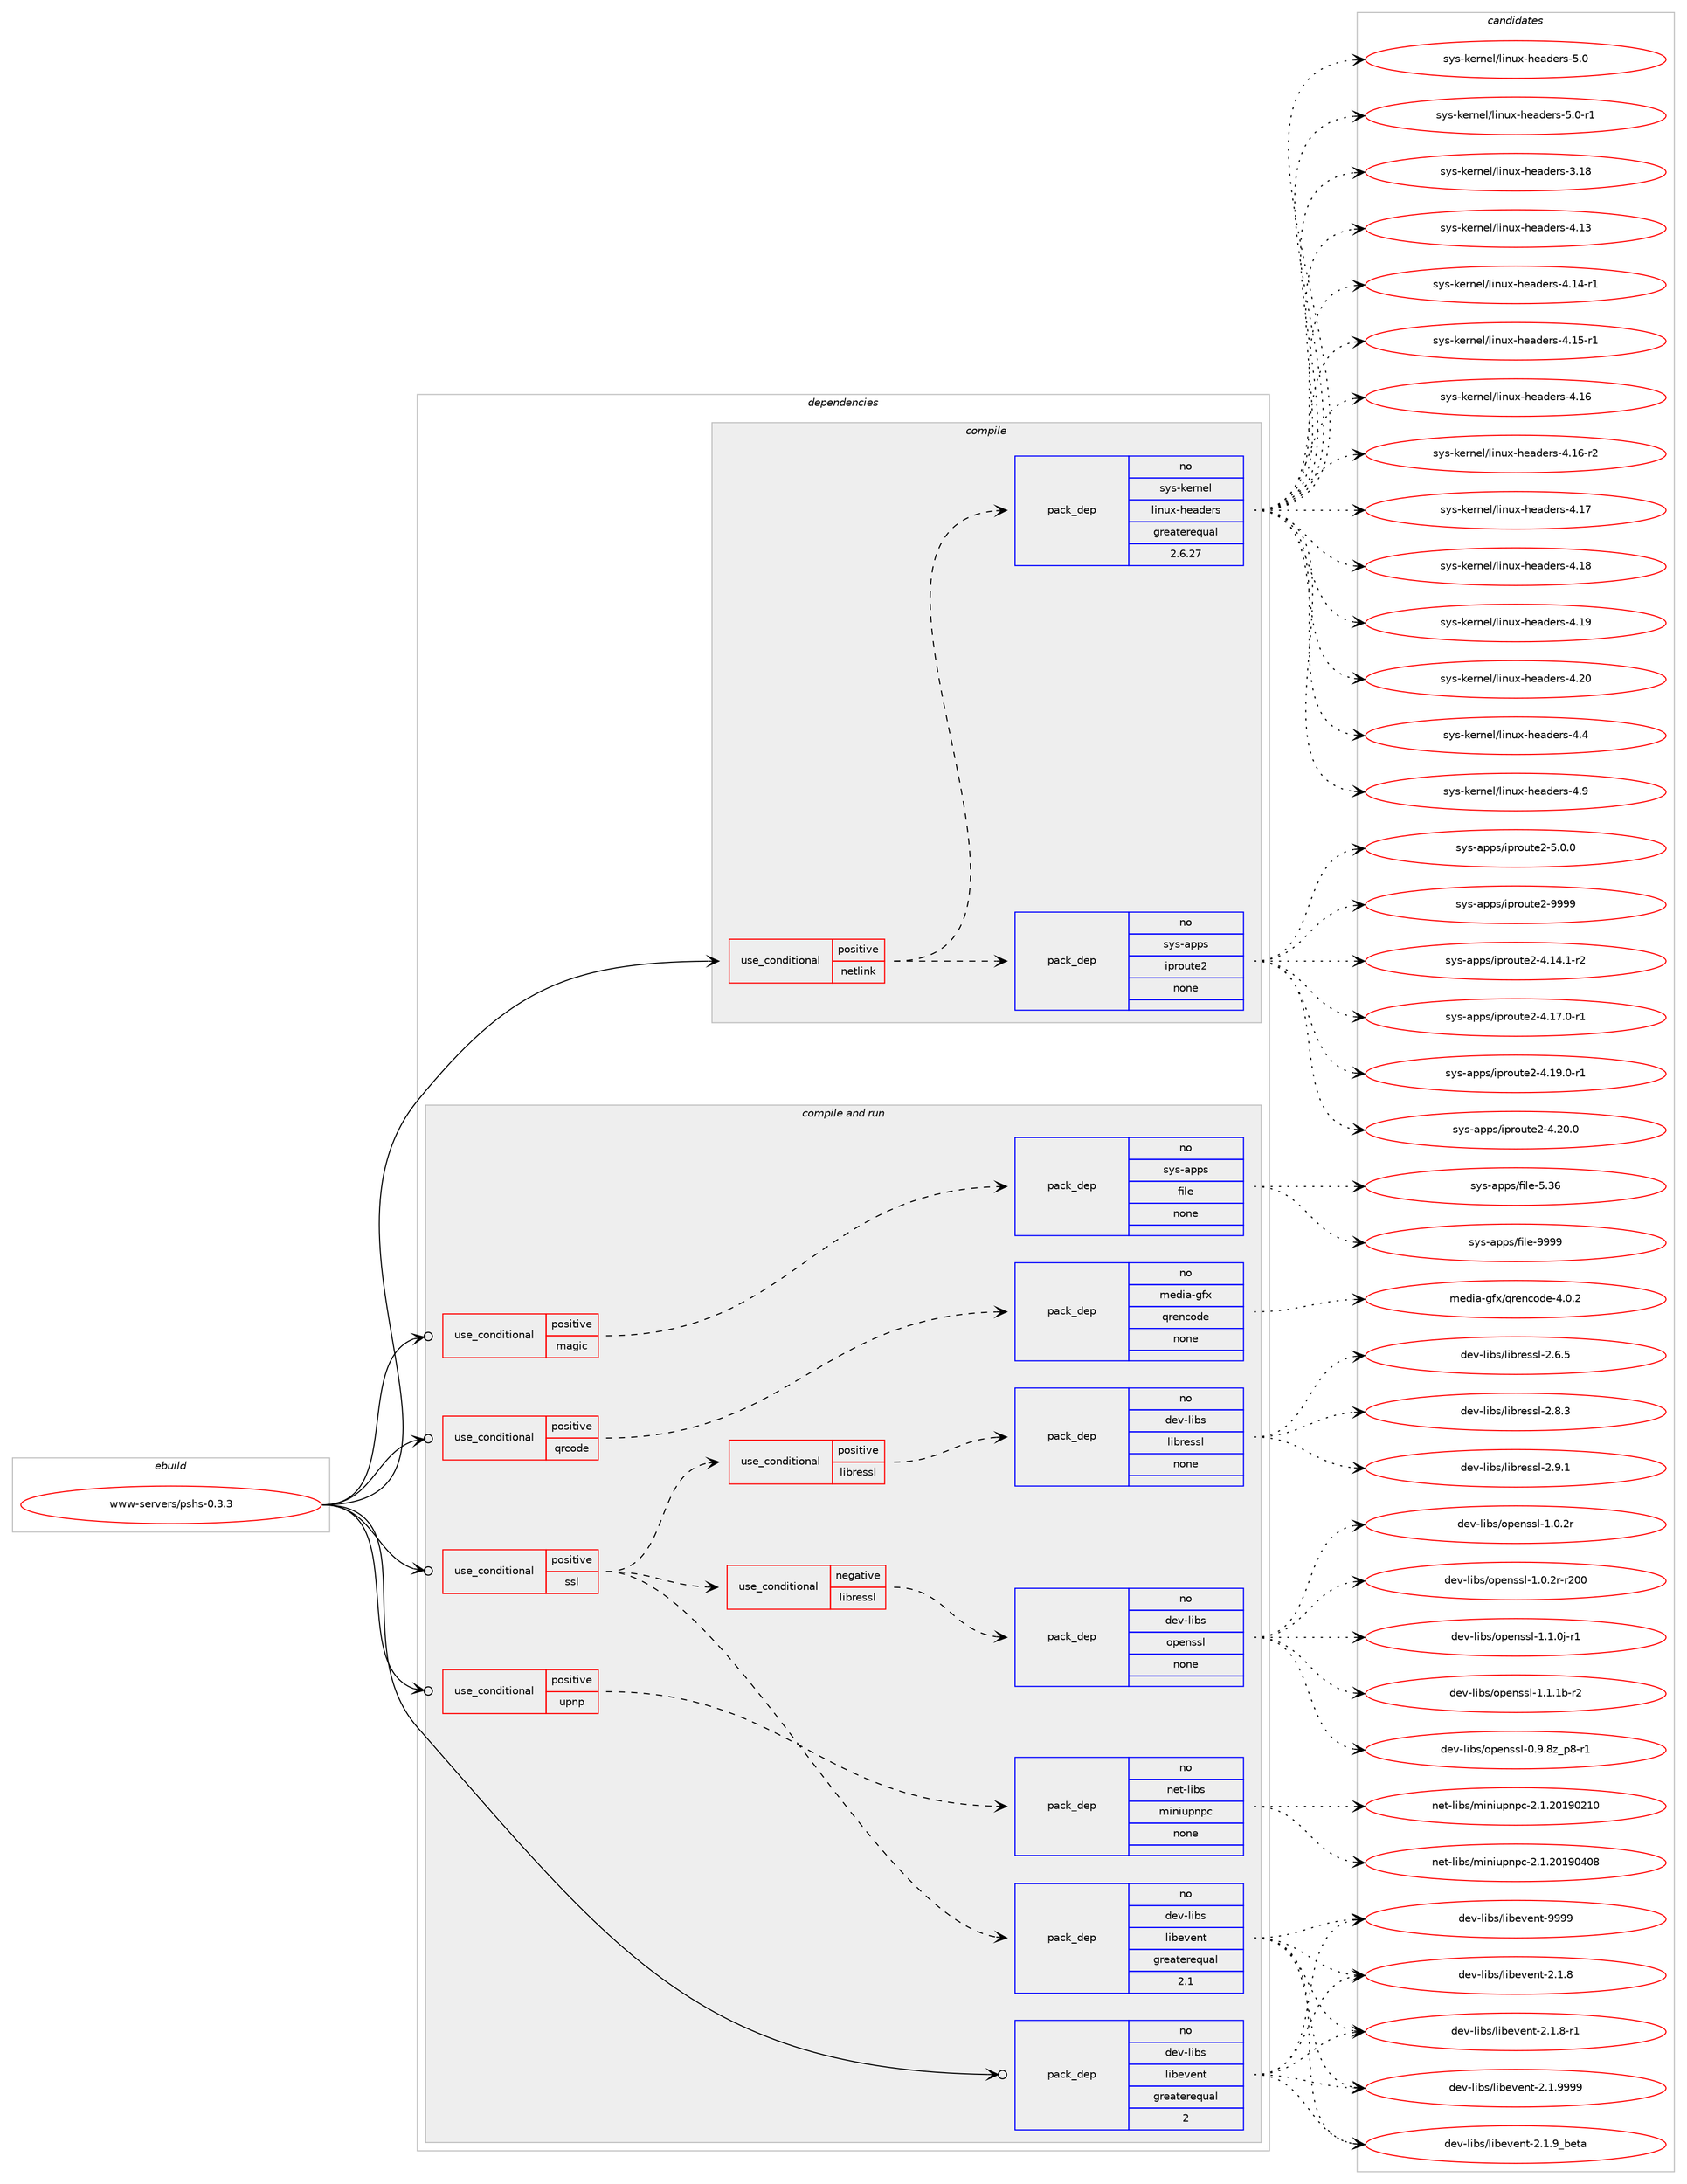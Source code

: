 digraph prolog {

# *************
# Graph options
# *************

newrank=true;
concentrate=true;
compound=true;
graph [rankdir=LR,fontname=Helvetica,fontsize=10,ranksep=1.5];#, ranksep=2.5, nodesep=0.2];
edge  [arrowhead=vee];
node  [fontname=Helvetica,fontsize=10];

# **********
# The ebuild
# **********

subgraph cluster_leftcol {
color=gray;
rank=same;
label=<<i>ebuild</i>>;
id [label="www-servers/pshs-0.3.3", color=red, width=4, href="../www-servers/pshs-0.3.3.svg"];
}

# ****************
# The dependencies
# ****************

subgraph cluster_midcol {
color=gray;
label=<<i>dependencies</i>>;
subgraph cluster_compile {
fillcolor="#eeeeee";
style=filled;
label=<<i>compile</i>>;
subgraph cond1129 {
dependency4550 [label=<<TABLE BORDER="0" CELLBORDER="1" CELLSPACING="0" CELLPADDING="4"><TR><TD ROWSPAN="3" CELLPADDING="10">use_conditional</TD></TR><TR><TD>positive</TD></TR><TR><TD>netlink</TD></TR></TABLE>>, shape=none, color=red];
subgraph pack3345 {
dependency4551 [label=<<TABLE BORDER="0" CELLBORDER="1" CELLSPACING="0" CELLPADDING="4" WIDTH="220"><TR><TD ROWSPAN="6" CELLPADDING="30">pack_dep</TD></TR><TR><TD WIDTH="110">no</TD></TR><TR><TD>sys-apps</TD></TR><TR><TD>iproute2</TD></TR><TR><TD>none</TD></TR><TR><TD></TD></TR></TABLE>>, shape=none, color=blue];
}
dependency4550:e -> dependency4551:w [weight=20,style="dashed",arrowhead="vee"];
subgraph pack3346 {
dependency4552 [label=<<TABLE BORDER="0" CELLBORDER="1" CELLSPACING="0" CELLPADDING="4" WIDTH="220"><TR><TD ROWSPAN="6" CELLPADDING="30">pack_dep</TD></TR><TR><TD WIDTH="110">no</TD></TR><TR><TD>sys-kernel</TD></TR><TR><TD>linux-headers</TD></TR><TR><TD>greaterequal</TD></TR><TR><TD>2.6.27</TD></TR></TABLE>>, shape=none, color=blue];
}
dependency4550:e -> dependency4552:w [weight=20,style="dashed",arrowhead="vee"];
}
id:e -> dependency4550:w [weight=20,style="solid",arrowhead="vee"];
}
subgraph cluster_compileandrun {
fillcolor="#eeeeee";
style=filled;
label=<<i>compile and run</i>>;
subgraph cond1130 {
dependency4553 [label=<<TABLE BORDER="0" CELLBORDER="1" CELLSPACING="0" CELLPADDING="4"><TR><TD ROWSPAN="3" CELLPADDING="10">use_conditional</TD></TR><TR><TD>positive</TD></TR><TR><TD>magic</TD></TR></TABLE>>, shape=none, color=red];
subgraph pack3347 {
dependency4554 [label=<<TABLE BORDER="0" CELLBORDER="1" CELLSPACING="0" CELLPADDING="4" WIDTH="220"><TR><TD ROWSPAN="6" CELLPADDING="30">pack_dep</TD></TR><TR><TD WIDTH="110">no</TD></TR><TR><TD>sys-apps</TD></TR><TR><TD>file</TD></TR><TR><TD>none</TD></TR><TR><TD></TD></TR></TABLE>>, shape=none, color=blue];
}
dependency4553:e -> dependency4554:w [weight=20,style="dashed",arrowhead="vee"];
}
id:e -> dependency4553:w [weight=20,style="solid",arrowhead="odotvee"];
subgraph cond1131 {
dependency4555 [label=<<TABLE BORDER="0" CELLBORDER="1" CELLSPACING="0" CELLPADDING="4"><TR><TD ROWSPAN="3" CELLPADDING="10">use_conditional</TD></TR><TR><TD>positive</TD></TR><TR><TD>qrcode</TD></TR></TABLE>>, shape=none, color=red];
subgraph pack3348 {
dependency4556 [label=<<TABLE BORDER="0" CELLBORDER="1" CELLSPACING="0" CELLPADDING="4" WIDTH="220"><TR><TD ROWSPAN="6" CELLPADDING="30">pack_dep</TD></TR><TR><TD WIDTH="110">no</TD></TR><TR><TD>media-gfx</TD></TR><TR><TD>qrencode</TD></TR><TR><TD>none</TD></TR><TR><TD></TD></TR></TABLE>>, shape=none, color=blue];
}
dependency4555:e -> dependency4556:w [weight=20,style="dashed",arrowhead="vee"];
}
id:e -> dependency4555:w [weight=20,style="solid",arrowhead="odotvee"];
subgraph cond1132 {
dependency4557 [label=<<TABLE BORDER="0" CELLBORDER="1" CELLSPACING="0" CELLPADDING="4"><TR><TD ROWSPAN="3" CELLPADDING="10">use_conditional</TD></TR><TR><TD>positive</TD></TR><TR><TD>ssl</TD></TR></TABLE>>, shape=none, color=red];
subgraph pack3349 {
dependency4558 [label=<<TABLE BORDER="0" CELLBORDER="1" CELLSPACING="0" CELLPADDING="4" WIDTH="220"><TR><TD ROWSPAN="6" CELLPADDING="30">pack_dep</TD></TR><TR><TD WIDTH="110">no</TD></TR><TR><TD>dev-libs</TD></TR><TR><TD>libevent</TD></TR><TR><TD>greaterequal</TD></TR><TR><TD>2.1</TD></TR></TABLE>>, shape=none, color=blue];
}
dependency4557:e -> dependency4558:w [weight=20,style="dashed",arrowhead="vee"];
subgraph cond1133 {
dependency4559 [label=<<TABLE BORDER="0" CELLBORDER="1" CELLSPACING="0" CELLPADDING="4"><TR><TD ROWSPAN="3" CELLPADDING="10">use_conditional</TD></TR><TR><TD>negative</TD></TR><TR><TD>libressl</TD></TR></TABLE>>, shape=none, color=red];
subgraph pack3350 {
dependency4560 [label=<<TABLE BORDER="0" CELLBORDER="1" CELLSPACING="0" CELLPADDING="4" WIDTH="220"><TR><TD ROWSPAN="6" CELLPADDING="30">pack_dep</TD></TR><TR><TD WIDTH="110">no</TD></TR><TR><TD>dev-libs</TD></TR><TR><TD>openssl</TD></TR><TR><TD>none</TD></TR><TR><TD></TD></TR></TABLE>>, shape=none, color=blue];
}
dependency4559:e -> dependency4560:w [weight=20,style="dashed",arrowhead="vee"];
}
dependency4557:e -> dependency4559:w [weight=20,style="dashed",arrowhead="vee"];
subgraph cond1134 {
dependency4561 [label=<<TABLE BORDER="0" CELLBORDER="1" CELLSPACING="0" CELLPADDING="4"><TR><TD ROWSPAN="3" CELLPADDING="10">use_conditional</TD></TR><TR><TD>positive</TD></TR><TR><TD>libressl</TD></TR></TABLE>>, shape=none, color=red];
subgraph pack3351 {
dependency4562 [label=<<TABLE BORDER="0" CELLBORDER="1" CELLSPACING="0" CELLPADDING="4" WIDTH="220"><TR><TD ROWSPAN="6" CELLPADDING="30">pack_dep</TD></TR><TR><TD WIDTH="110">no</TD></TR><TR><TD>dev-libs</TD></TR><TR><TD>libressl</TD></TR><TR><TD>none</TD></TR><TR><TD></TD></TR></TABLE>>, shape=none, color=blue];
}
dependency4561:e -> dependency4562:w [weight=20,style="dashed",arrowhead="vee"];
}
dependency4557:e -> dependency4561:w [weight=20,style="dashed",arrowhead="vee"];
}
id:e -> dependency4557:w [weight=20,style="solid",arrowhead="odotvee"];
subgraph cond1135 {
dependency4563 [label=<<TABLE BORDER="0" CELLBORDER="1" CELLSPACING="0" CELLPADDING="4"><TR><TD ROWSPAN="3" CELLPADDING="10">use_conditional</TD></TR><TR><TD>positive</TD></TR><TR><TD>upnp</TD></TR></TABLE>>, shape=none, color=red];
subgraph pack3352 {
dependency4564 [label=<<TABLE BORDER="0" CELLBORDER="1" CELLSPACING="0" CELLPADDING="4" WIDTH="220"><TR><TD ROWSPAN="6" CELLPADDING="30">pack_dep</TD></TR><TR><TD WIDTH="110">no</TD></TR><TR><TD>net-libs</TD></TR><TR><TD>miniupnpc</TD></TR><TR><TD>none</TD></TR><TR><TD></TD></TR></TABLE>>, shape=none, color=blue];
}
dependency4563:e -> dependency4564:w [weight=20,style="dashed",arrowhead="vee"];
}
id:e -> dependency4563:w [weight=20,style="solid",arrowhead="odotvee"];
subgraph pack3353 {
dependency4565 [label=<<TABLE BORDER="0" CELLBORDER="1" CELLSPACING="0" CELLPADDING="4" WIDTH="220"><TR><TD ROWSPAN="6" CELLPADDING="30">pack_dep</TD></TR><TR><TD WIDTH="110">no</TD></TR><TR><TD>dev-libs</TD></TR><TR><TD>libevent</TD></TR><TR><TD>greaterequal</TD></TR><TR><TD>2</TD></TR></TABLE>>, shape=none, color=blue];
}
id:e -> dependency4565:w [weight=20,style="solid",arrowhead="odotvee"];
}
subgraph cluster_run {
fillcolor="#eeeeee";
style=filled;
label=<<i>run</i>>;
}
}

# **************
# The candidates
# **************

subgraph cluster_choices {
rank=same;
color=gray;
label=<<i>candidates</i>>;

subgraph choice3345 {
color=black;
nodesep=1;
choice11512111545971121121154710511211411111711610150455246495246494511450 [label="sys-apps/iproute2-4.14.1-r2", color=red, width=4,href="../sys-apps/iproute2-4.14.1-r2.svg"];
choice11512111545971121121154710511211411111711610150455246495546484511449 [label="sys-apps/iproute2-4.17.0-r1", color=red, width=4,href="../sys-apps/iproute2-4.17.0-r1.svg"];
choice11512111545971121121154710511211411111711610150455246495746484511449 [label="sys-apps/iproute2-4.19.0-r1", color=red, width=4,href="../sys-apps/iproute2-4.19.0-r1.svg"];
choice1151211154597112112115471051121141111171161015045524650484648 [label="sys-apps/iproute2-4.20.0", color=red, width=4,href="../sys-apps/iproute2-4.20.0.svg"];
choice11512111545971121121154710511211411111711610150455346484648 [label="sys-apps/iproute2-5.0.0", color=red, width=4,href="../sys-apps/iproute2-5.0.0.svg"];
choice115121115459711211211547105112114111117116101504557575757 [label="sys-apps/iproute2-9999", color=red, width=4,href="../sys-apps/iproute2-9999.svg"];
dependency4551:e -> choice11512111545971121121154710511211411111711610150455246495246494511450:w [style=dotted,weight="100"];
dependency4551:e -> choice11512111545971121121154710511211411111711610150455246495546484511449:w [style=dotted,weight="100"];
dependency4551:e -> choice11512111545971121121154710511211411111711610150455246495746484511449:w [style=dotted,weight="100"];
dependency4551:e -> choice1151211154597112112115471051121141111171161015045524650484648:w [style=dotted,weight="100"];
dependency4551:e -> choice11512111545971121121154710511211411111711610150455346484648:w [style=dotted,weight="100"];
dependency4551:e -> choice115121115459711211211547105112114111117116101504557575757:w [style=dotted,weight="100"];
}
subgraph choice3346 {
color=black;
nodesep=1;
choice115121115451071011141101011084710810511011712045104101971001011141154551464956 [label="sys-kernel/linux-headers-3.18", color=red, width=4,href="../sys-kernel/linux-headers-3.18.svg"];
choice115121115451071011141101011084710810511011712045104101971001011141154552464951 [label="sys-kernel/linux-headers-4.13", color=red, width=4,href="../sys-kernel/linux-headers-4.13.svg"];
choice1151211154510710111411010110847108105110117120451041019710010111411545524649524511449 [label="sys-kernel/linux-headers-4.14-r1", color=red, width=4,href="../sys-kernel/linux-headers-4.14-r1.svg"];
choice1151211154510710111411010110847108105110117120451041019710010111411545524649534511449 [label="sys-kernel/linux-headers-4.15-r1", color=red, width=4,href="../sys-kernel/linux-headers-4.15-r1.svg"];
choice115121115451071011141101011084710810511011712045104101971001011141154552464954 [label="sys-kernel/linux-headers-4.16", color=red, width=4,href="../sys-kernel/linux-headers-4.16.svg"];
choice1151211154510710111411010110847108105110117120451041019710010111411545524649544511450 [label="sys-kernel/linux-headers-4.16-r2", color=red, width=4,href="../sys-kernel/linux-headers-4.16-r2.svg"];
choice115121115451071011141101011084710810511011712045104101971001011141154552464955 [label="sys-kernel/linux-headers-4.17", color=red, width=4,href="../sys-kernel/linux-headers-4.17.svg"];
choice115121115451071011141101011084710810511011712045104101971001011141154552464956 [label="sys-kernel/linux-headers-4.18", color=red, width=4,href="../sys-kernel/linux-headers-4.18.svg"];
choice115121115451071011141101011084710810511011712045104101971001011141154552464957 [label="sys-kernel/linux-headers-4.19", color=red, width=4,href="../sys-kernel/linux-headers-4.19.svg"];
choice115121115451071011141101011084710810511011712045104101971001011141154552465048 [label="sys-kernel/linux-headers-4.20", color=red, width=4,href="../sys-kernel/linux-headers-4.20.svg"];
choice1151211154510710111411010110847108105110117120451041019710010111411545524652 [label="sys-kernel/linux-headers-4.4", color=red, width=4,href="../sys-kernel/linux-headers-4.4.svg"];
choice1151211154510710111411010110847108105110117120451041019710010111411545524657 [label="sys-kernel/linux-headers-4.9", color=red, width=4,href="../sys-kernel/linux-headers-4.9.svg"];
choice1151211154510710111411010110847108105110117120451041019710010111411545534648 [label="sys-kernel/linux-headers-5.0", color=red, width=4,href="../sys-kernel/linux-headers-5.0.svg"];
choice11512111545107101114110101108471081051101171204510410197100101114115455346484511449 [label="sys-kernel/linux-headers-5.0-r1", color=red, width=4,href="../sys-kernel/linux-headers-5.0-r1.svg"];
dependency4552:e -> choice115121115451071011141101011084710810511011712045104101971001011141154551464956:w [style=dotted,weight="100"];
dependency4552:e -> choice115121115451071011141101011084710810511011712045104101971001011141154552464951:w [style=dotted,weight="100"];
dependency4552:e -> choice1151211154510710111411010110847108105110117120451041019710010111411545524649524511449:w [style=dotted,weight="100"];
dependency4552:e -> choice1151211154510710111411010110847108105110117120451041019710010111411545524649534511449:w [style=dotted,weight="100"];
dependency4552:e -> choice115121115451071011141101011084710810511011712045104101971001011141154552464954:w [style=dotted,weight="100"];
dependency4552:e -> choice1151211154510710111411010110847108105110117120451041019710010111411545524649544511450:w [style=dotted,weight="100"];
dependency4552:e -> choice115121115451071011141101011084710810511011712045104101971001011141154552464955:w [style=dotted,weight="100"];
dependency4552:e -> choice115121115451071011141101011084710810511011712045104101971001011141154552464956:w [style=dotted,weight="100"];
dependency4552:e -> choice115121115451071011141101011084710810511011712045104101971001011141154552464957:w [style=dotted,weight="100"];
dependency4552:e -> choice115121115451071011141101011084710810511011712045104101971001011141154552465048:w [style=dotted,weight="100"];
dependency4552:e -> choice1151211154510710111411010110847108105110117120451041019710010111411545524652:w [style=dotted,weight="100"];
dependency4552:e -> choice1151211154510710111411010110847108105110117120451041019710010111411545524657:w [style=dotted,weight="100"];
dependency4552:e -> choice1151211154510710111411010110847108105110117120451041019710010111411545534648:w [style=dotted,weight="100"];
dependency4552:e -> choice11512111545107101114110101108471081051101171204510410197100101114115455346484511449:w [style=dotted,weight="100"];
}
subgraph choice3347 {
color=black;
nodesep=1;
choice1151211154597112112115471021051081014553465154 [label="sys-apps/file-5.36", color=red, width=4,href="../sys-apps/file-5.36.svg"];
choice1151211154597112112115471021051081014557575757 [label="sys-apps/file-9999", color=red, width=4,href="../sys-apps/file-9999.svg"];
dependency4554:e -> choice1151211154597112112115471021051081014553465154:w [style=dotted,weight="100"];
dependency4554:e -> choice1151211154597112112115471021051081014557575757:w [style=dotted,weight="100"];
}
subgraph choice3348 {
color=black;
nodesep=1;
choice10910110010597451031021204711311410111099111100101455246484650 [label="media-gfx/qrencode-4.0.2", color=red, width=4,href="../media-gfx/qrencode-4.0.2.svg"];
dependency4556:e -> choice10910110010597451031021204711311410111099111100101455246484650:w [style=dotted,weight="100"];
}
subgraph choice3349 {
color=black;
nodesep=1;
choice10010111845108105981154710810598101118101110116455046494656 [label="dev-libs/libevent-2.1.8", color=red, width=4,href="../dev-libs/libevent-2.1.8.svg"];
choice100101118451081059811547108105981011181011101164550464946564511449 [label="dev-libs/libevent-2.1.8-r1", color=red, width=4,href="../dev-libs/libevent-2.1.8-r1.svg"];
choice10010111845108105981154710810598101118101110116455046494657575757 [label="dev-libs/libevent-2.1.9999", color=red, width=4,href="../dev-libs/libevent-2.1.9999.svg"];
choice10010111845108105981154710810598101118101110116455046494657959810111697 [label="dev-libs/libevent-2.1.9_beta", color=red, width=4,href="../dev-libs/libevent-2.1.9_beta.svg"];
choice100101118451081059811547108105981011181011101164557575757 [label="dev-libs/libevent-9999", color=red, width=4,href="../dev-libs/libevent-9999.svg"];
dependency4558:e -> choice10010111845108105981154710810598101118101110116455046494656:w [style=dotted,weight="100"];
dependency4558:e -> choice100101118451081059811547108105981011181011101164550464946564511449:w [style=dotted,weight="100"];
dependency4558:e -> choice10010111845108105981154710810598101118101110116455046494657575757:w [style=dotted,weight="100"];
dependency4558:e -> choice10010111845108105981154710810598101118101110116455046494657959810111697:w [style=dotted,weight="100"];
dependency4558:e -> choice100101118451081059811547108105981011181011101164557575757:w [style=dotted,weight="100"];
}
subgraph choice3350 {
color=black;
nodesep=1;
choice10010111845108105981154711111210111011511510845484657465612295112564511449 [label="dev-libs/openssl-0.9.8z_p8-r1", color=red, width=4,href="../dev-libs/openssl-0.9.8z_p8-r1.svg"];
choice100101118451081059811547111112101110115115108454946484650114 [label="dev-libs/openssl-1.0.2r", color=red, width=4,href="../dev-libs/openssl-1.0.2r.svg"];
choice10010111845108105981154711111210111011511510845494648465011445114504848 [label="dev-libs/openssl-1.0.2r-r200", color=red, width=4,href="../dev-libs/openssl-1.0.2r-r200.svg"];
choice1001011184510810598115471111121011101151151084549464946481064511449 [label="dev-libs/openssl-1.1.0j-r1", color=red, width=4,href="../dev-libs/openssl-1.1.0j-r1.svg"];
choice100101118451081059811547111112101110115115108454946494649984511450 [label="dev-libs/openssl-1.1.1b-r2", color=red, width=4,href="../dev-libs/openssl-1.1.1b-r2.svg"];
dependency4560:e -> choice10010111845108105981154711111210111011511510845484657465612295112564511449:w [style=dotted,weight="100"];
dependency4560:e -> choice100101118451081059811547111112101110115115108454946484650114:w [style=dotted,weight="100"];
dependency4560:e -> choice10010111845108105981154711111210111011511510845494648465011445114504848:w [style=dotted,weight="100"];
dependency4560:e -> choice1001011184510810598115471111121011101151151084549464946481064511449:w [style=dotted,weight="100"];
dependency4560:e -> choice100101118451081059811547111112101110115115108454946494649984511450:w [style=dotted,weight="100"];
}
subgraph choice3351 {
color=black;
nodesep=1;
choice10010111845108105981154710810598114101115115108455046544653 [label="dev-libs/libressl-2.6.5", color=red, width=4,href="../dev-libs/libressl-2.6.5.svg"];
choice10010111845108105981154710810598114101115115108455046564651 [label="dev-libs/libressl-2.8.3", color=red, width=4,href="../dev-libs/libressl-2.8.3.svg"];
choice10010111845108105981154710810598114101115115108455046574649 [label="dev-libs/libressl-2.9.1", color=red, width=4,href="../dev-libs/libressl-2.9.1.svg"];
dependency4562:e -> choice10010111845108105981154710810598114101115115108455046544653:w [style=dotted,weight="100"];
dependency4562:e -> choice10010111845108105981154710810598114101115115108455046564651:w [style=dotted,weight="100"];
dependency4562:e -> choice10010111845108105981154710810598114101115115108455046574649:w [style=dotted,weight="100"];
}
subgraph choice3352 {
color=black;
nodesep=1;
choice1101011164510810598115471091051101051171121101129945504649465048495748504948 [label="net-libs/miniupnpc-2.1.20190210", color=red, width=4,href="../net-libs/miniupnpc-2.1.20190210.svg"];
choice1101011164510810598115471091051101051171121101129945504649465048495748524856 [label="net-libs/miniupnpc-2.1.20190408", color=red, width=4,href="../net-libs/miniupnpc-2.1.20190408.svg"];
dependency4564:e -> choice1101011164510810598115471091051101051171121101129945504649465048495748504948:w [style=dotted,weight="100"];
dependency4564:e -> choice1101011164510810598115471091051101051171121101129945504649465048495748524856:w [style=dotted,weight="100"];
}
subgraph choice3353 {
color=black;
nodesep=1;
choice10010111845108105981154710810598101118101110116455046494656 [label="dev-libs/libevent-2.1.8", color=red, width=4,href="../dev-libs/libevent-2.1.8.svg"];
choice100101118451081059811547108105981011181011101164550464946564511449 [label="dev-libs/libevent-2.1.8-r1", color=red, width=4,href="../dev-libs/libevent-2.1.8-r1.svg"];
choice10010111845108105981154710810598101118101110116455046494657575757 [label="dev-libs/libevent-2.1.9999", color=red, width=4,href="../dev-libs/libevent-2.1.9999.svg"];
choice10010111845108105981154710810598101118101110116455046494657959810111697 [label="dev-libs/libevent-2.1.9_beta", color=red, width=4,href="../dev-libs/libevent-2.1.9_beta.svg"];
choice100101118451081059811547108105981011181011101164557575757 [label="dev-libs/libevent-9999", color=red, width=4,href="../dev-libs/libevent-9999.svg"];
dependency4565:e -> choice10010111845108105981154710810598101118101110116455046494656:w [style=dotted,weight="100"];
dependency4565:e -> choice100101118451081059811547108105981011181011101164550464946564511449:w [style=dotted,weight="100"];
dependency4565:e -> choice10010111845108105981154710810598101118101110116455046494657575757:w [style=dotted,weight="100"];
dependency4565:e -> choice10010111845108105981154710810598101118101110116455046494657959810111697:w [style=dotted,weight="100"];
dependency4565:e -> choice100101118451081059811547108105981011181011101164557575757:w [style=dotted,weight="100"];
}
}

}
